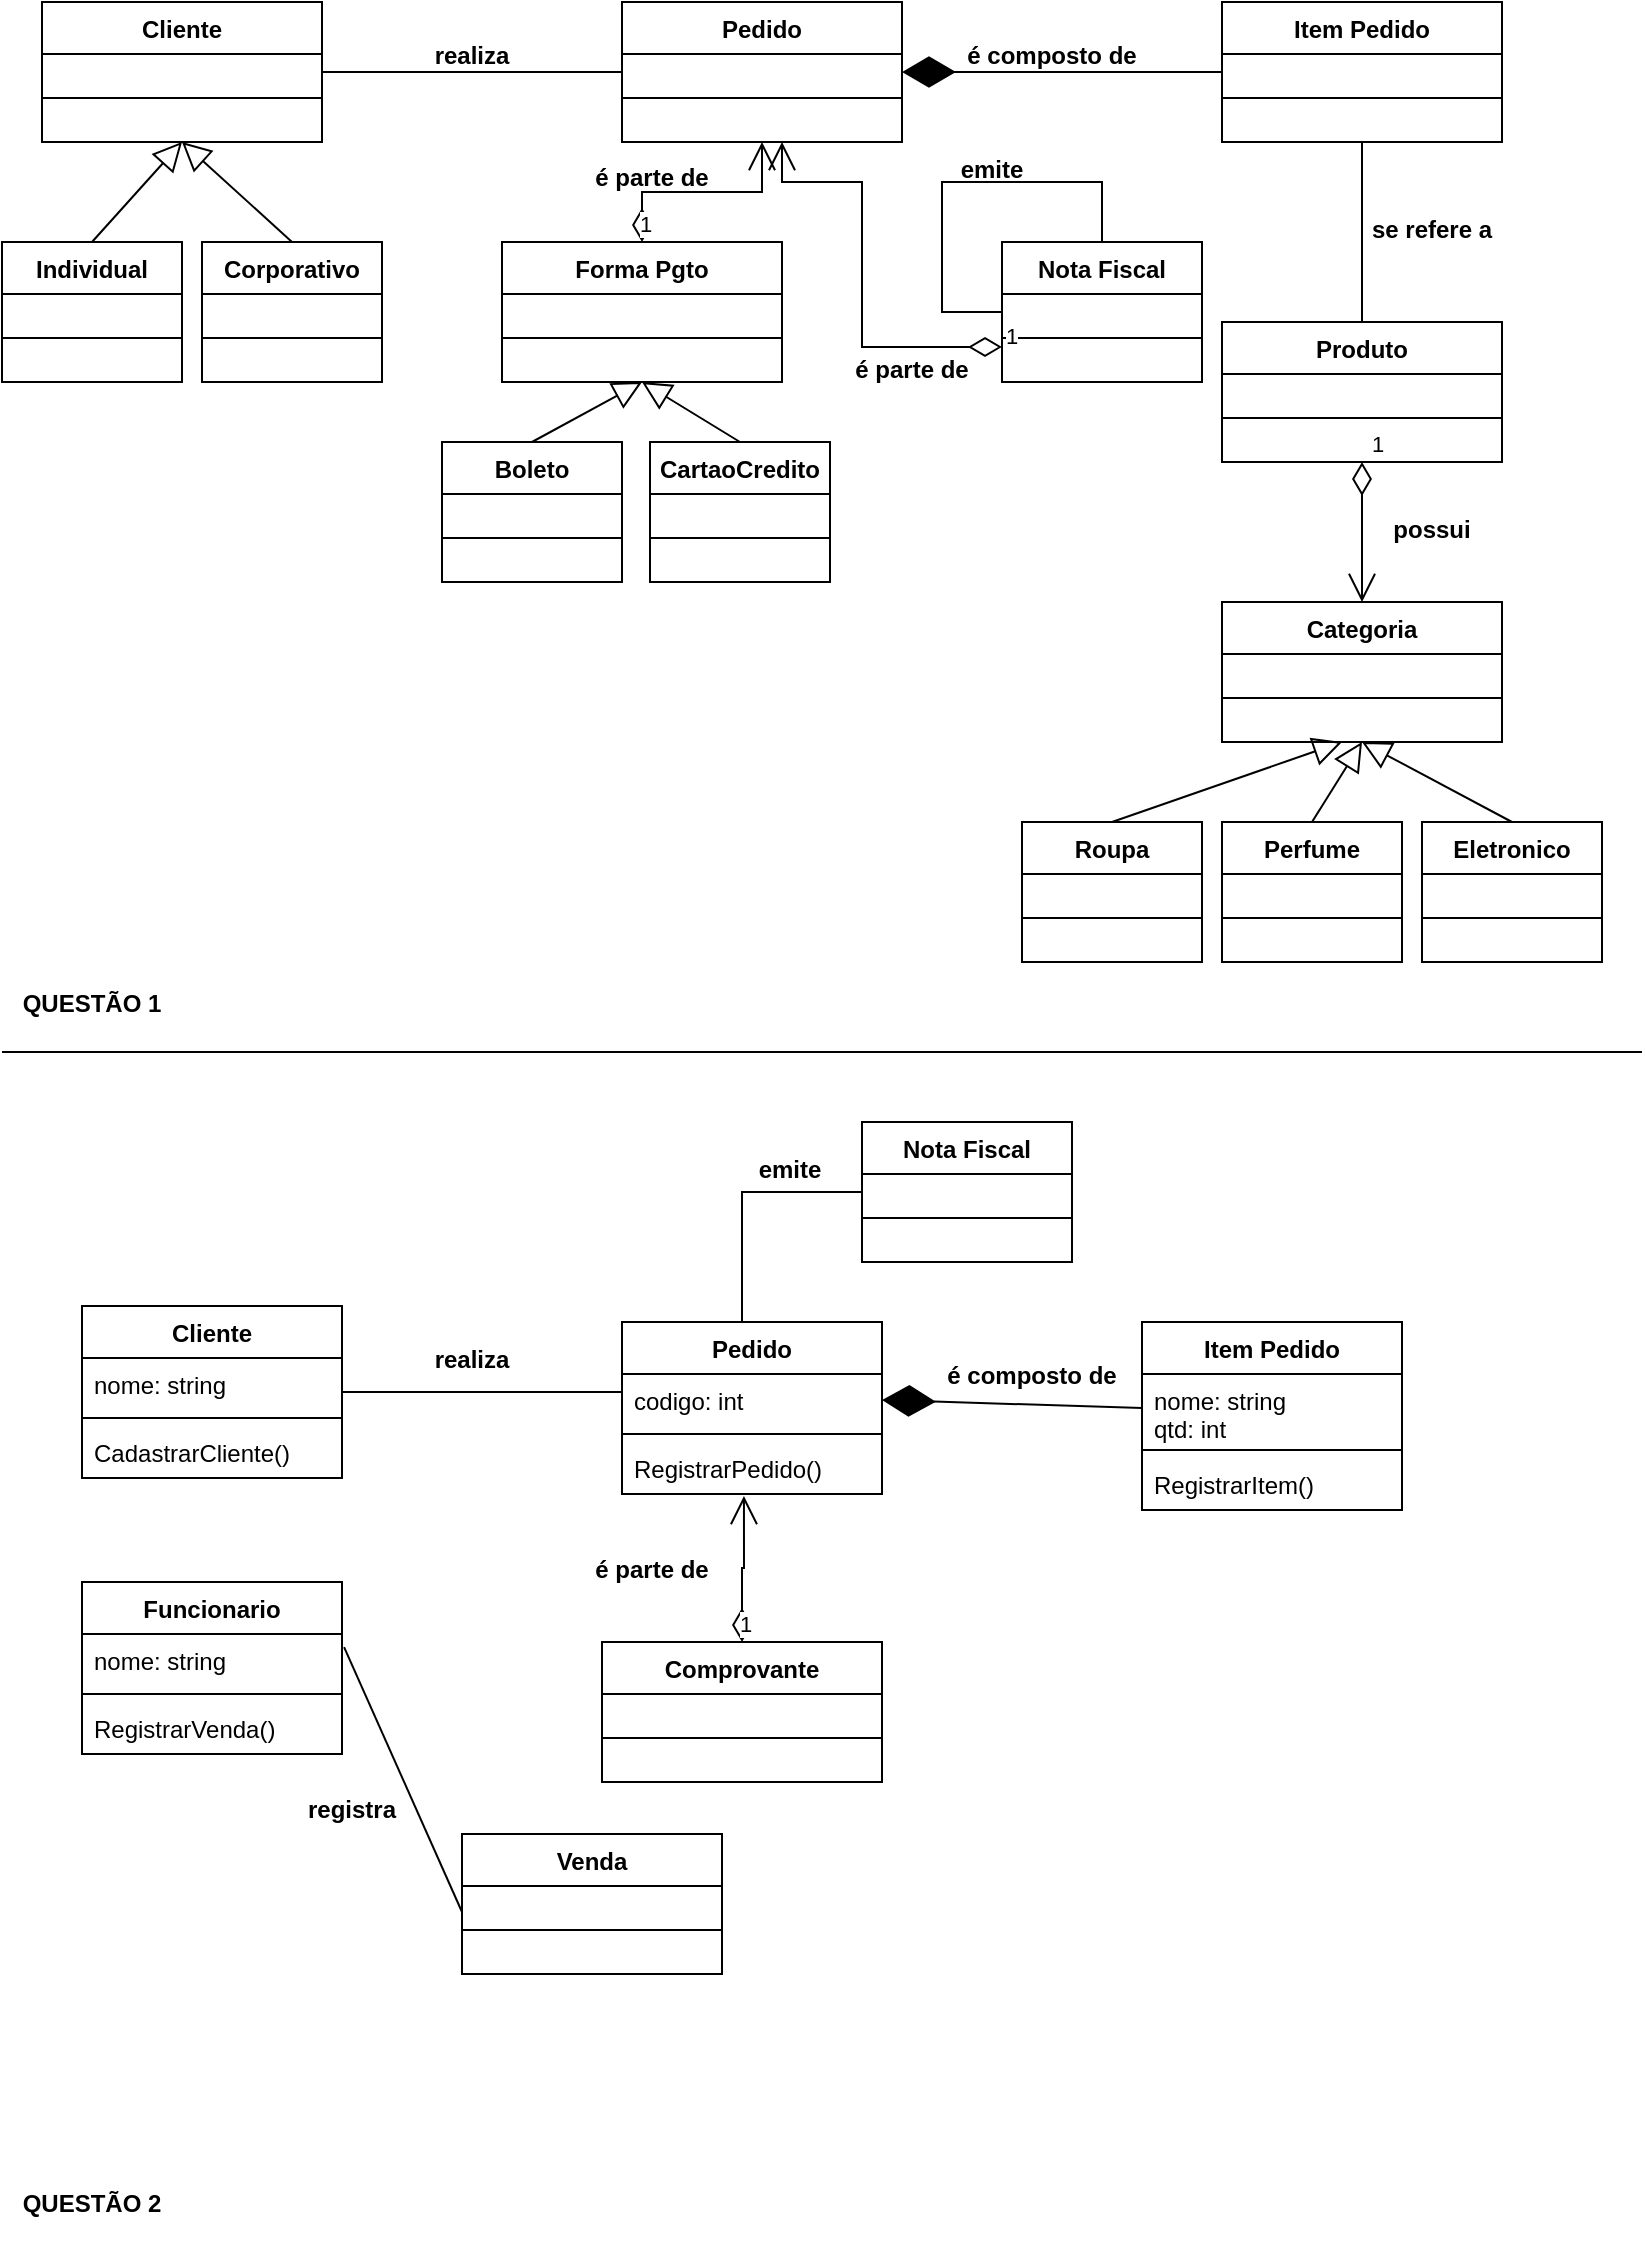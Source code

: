 <mxfile version="20.6.0" type="github" pages="2">
  <diagram id="C5RBs43oDa-KdzZeNtuy" name="Questão 1-2">
    <mxGraphModel dx="1403" dy="620" grid="1" gridSize="10" guides="1" tooltips="1" connect="1" arrows="1" fold="1" page="1" pageScale="1" pageWidth="827" pageHeight="1169" math="0" shadow="0">
      <root>
        <mxCell id="WIyWlLk6GJQsqaUBKTNV-0" />
        <mxCell id="WIyWlLk6GJQsqaUBKTNV-1" parent="WIyWlLk6GJQsqaUBKTNV-0" />
        <mxCell id="GxCkB46tNG9FNUNzPCAo-1" value="Cliente" style="swimlane;fontStyle=1;align=center;verticalAlign=top;childLayout=stackLayout;horizontal=1;startSize=26;horizontalStack=0;resizeParent=1;resizeParentMax=0;resizeLast=0;collapsible=1;marginBottom=0;" parent="WIyWlLk6GJQsqaUBKTNV-1" vertex="1">
          <mxGeometry x="20" y="40" width="140" height="70" as="geometry" />
        </mxCell>
        <mxCell id="GxCkB46tNG9FNUNzPCAo-3" value="" style="line;strokeWidth=1;fillColor=none;align=left;verticalAlign=middle;spacingTop=-1;spacingLeft=3;spacingRight=3;rotatable=0;labelPosition=right;points=[];portConstraint=eastwest;strokeColor=inherit;" parent="GxCkB46tNG9FNUNzPCAo-1" vertex="1">
          <mxGeometry y="26" width="140" height="44" as="geometry" />
        </mxCell>
        <mxCell id="GxCkB46tNG9FNUNzPCAo-5" value="Pedido" style="swimlane;fontStyle=1;align=center;verticalAlign=top;childLayout=stackLayout;horizontal=1;startSize=26;horizontalStack=0;resizeParent=1;resizeParentMax=0;resizeLast=0;collapsible=1;marginBottom=0;" parent="WIyWlLk6GJQsqaUBKTNV-1" vertex="1">
          <mxGeometry x="310" y="40" width="140" height="70" as="geometry" />
        </mxCell>
        <mxCell id="GxCkB46tNG9FNUNzPCAo-6" value="" style="line;strokeWidth=1;fillColor=none;align=left;verticalAlign=middle;spacingTop=-1;spacingLeft=3;spacingRight=3;rotatable=0;labelPosition=right;points=[];portConstraint=eastwest;strokeColor=inherit;" parent="GxCkB46tNG9FNUNzPCAo-5" vertex="1">
          <mxGeometry y="26" width="140" height="44" as="geometry" />
        </mxCell>
        <mxCell id="GxCkB46tNG9FNUNzPCAo-7" value="Item Pedido" style="swimlane;fontStyle=1;align=center;verticalAlign=top;childLayout=stackLayout;horizontal=1;startSize=26;horizontalStack=0;resizeParent=1;resizeParentMax=0;resizeLast=0;collapsible=1;marginBottom=0;" parent="WIyWlLk6GJQsqaUBKTNV-1" vertex="1">
          <mxGeometry x="610" y="40" width="140" height="70" as="geometry" />
        </mxCell>
        <mxCell id="GxCkB46tNG9FNUNzPCAo-8" value="" style="line;strokeWidth=1;fillColor=none;align=left;verticalAlign=middle;spacingTop=-1;spacingLeft=3;spacingRight=3;rotatable=0;labelPosition=right;points=[];portConstraint=eastwest;strokeColor=inherit;" parent="GxCkB46tNG9FNUNzPCAo-7" vertex="1">
          <mxGeometry y="26" width="140" height="44" as="geometry" />
        </mxCell>
        <mxCell id="GxCkB46tNG9FNUNzPCAo-9" value="Nota Fiscal" style="swimlane;fontStyle=1;align=center;verticalAlign=top;childLayout=stackLayout;horizontal=1;startSize=26;horizontalStack=0;resizeParent=1;resizeParentMax=0;resizeLast=0;collapsible=1;marginBottom=0;" parent="WIyWlLk6GJQsqaUBKTNV-1" vertex="1">
          <mxGeometry x="500" y="160" width="100" height="70" as="geometry" />
        </mxCell>
        <mxCell id="GxCkB46tNG9FNUNzPCAo-10" value="" style="line;strokeWidth=1;fillColor=none;align=left;verticalAlign=middle;spacingTop=-1;spacingLeft=3;spacingRight=3;rotatable=0;labelPosition=right;points=[];portConstraint=eastwest;strokeColor=inherit;" parent="GxCkB46tNG9FNUNzPCAo-9" vertex="1">
          <mxGeometry y="26" width="100" height="44" as="geometry" />
        </mxCell>
        <mxCell id="GxCkB46tNG9FNUNzPCAo-11" value="Individual" style="swimlane;fontStyle=1;align=center;verticalAlign=top;childLayout=stackLayout;horizontal=1;startSize=26;horizontalStack=0;resizeParent=1;resizeParentMax=0;resizeLast=0;collapsible=1;marginBottom=0;" parent="WIyWlLk6GJQsqaUBKTNV-1" vertex="1">
          <mxGeometry y="160" width="90" height="70" as="geometry" />
        </mxCell>
        <mxCell id="GxCkB46tNG9FNUNzPCAo-12" value="" style="line;strokeWidth=1;fillColor=none;align=left;verticalAlign=middle;spacingTop=-1;spacingLeft=3;spacingRight=3;rotatable=0;labelPosition=right;points=[];portConstraint=eastwest;strokeColor=inherit;" parent="GxCkB46tNG9FNUNzPCAo-11" vertex="1">
          <mxGeometry y="26" width="90" height="44" as="geometry" />
        </mxCell>
        <mxCell id="GxCkB46tNG9FNUNzPCAo-13" value="Corporativo" style="swimlane;fontStyle=1;align=center;verticalAlign=top;childLayout=stackLayout;horizontal=1;startSize=26;horizontalStack=0;resizeParent=1;resizeParentMax=0;resizeLast=0;collapsible=1;marginBottom=0;" parent="WIyWlLk6GJQsqaUBKTNV-1" vertex="1">
          <mxGeometry x="100" y="160" width="90" height="70" as="geometry" />
        </mxCell>
        <mxCell id="GxCkB46tNG9FNUNzPCAo-14" value="" style="line;strokeWidth=1;fillColor=none;align=left;verticalAlign=middle;spacingTop=-1;spacingLeft=3;spacingRight=3;rotatable=0;labelPosition=right;points=[];portConstraint=eastwest;strokeColor=inherit;" parent="GxCkB46tNG9FNUNzPCAo-13" vertex="1">
          <mxGeometry y="26" width="90" height="44" as="geometry" />
        </mxCell>
        <mxCell id="GxCkB46tNG9FNUNzPCAo-15" value="" style="endArrow=block;endFill=0;endSize=12;html=1;rounded=0;exitX=0.5;exitY=0;exitDx=0;exitDy=0;entryX=0.5;entryY=1;entryDx=0;entryDy=0;" parent="WIyWlLk6GJQsqaUBKTNV-1" source="GxCkB46tNG9FNUNzPCAo-11" target="GxCkB46tNG9FNUNzPCAo-1" edge="1">
          <mxGeometry width="160" relative="1" as="geometry">
            <mxPoint x="70" y="140" as="sourcePoint" />
            <mxPoint x="230" y="140" as="targetPoint" />
          </mxGeometry>
        </mxCell>
        <mxCell id="GxCkB46tNG9FNUNzPCAo-16" value="" style="endArrow=block;endFill=0;endSize=12;html=1;rounded=0;exitX=0.5;exitY=0;exitDx=0;exitDy=0;entryX=0.5;entryY=1;entryDx=0;entryDy=0;" parent="WIyWlLk6GJQsqaUBKTNV-1" source="GxCkB46tNG9FNUNzPCAo-13" target="GxCkB46tNG9FNUNzPCAo-1" edge="1">
          <mxGeometry width="160" relative="1" as="geometry">
            <mxPoint x="250" y="180" as="sourcePoint" />
            <mxPoint x="330" y="100" as="targetPoint" />
          </mxGeometry>
        </mxCell>
        <mxCell id="GxCkB46tNG9FNUNzPCAo-17" value="Produto" style="swimlane;fontStyle=1;align=center;verticalAlign=top;childLayout=stackLayout;horizontal=1;startSize=26;horizontalStack=0;resizeParent=1;resizeParentMax=0;resizeLast=0;collapsible=1;marginBottom=0;" parent="WIyWlLk6GJQsqaUBKTNV-1" vertex="1">
          <mxGeometry x="610" y="200" width="140" height="70" as="geometry" />
        </mxCell>
        <mxCell id="GxCkB46tNG9FNUNzPCAo-18" value="" style="line;strokeWidth=1;fillColor=none;align=left;verticalAlign=middle;spacingTop=-1;spacingLeft=3;spacingRight=3;rotatable=0;labelPosition=right;points=[];portConstraint=eastwest;strokeColor=inherit;" parent="GxCkB46tNG9FNUNzPCAo-17" vertex="1">
          <mxGeometry y="26" width="140" height="44" as="geometry" />
        </mxCell>
        <mxCell id="GxCkB46tNG9FNUNzPCAo-19" value="Categoria" style="swimlane;fontStyle=1;align=center;verticalAlign=top;childLayout=stackLayout;horizontal=1;startSize=26;horizontalStack=0;resizeParent=1;resizeParentMax=0;resizeLast=0;collapsible=1;marginBottom=0;" parent="WIyWlLk6GJQsqaUBKTNV-1" vertex="1">
          <mxGeometry x="610" y="340" width="140" height="70" as="geometry" />
        </mxCell>
        <mxCell id="GxCkB46tNG9FNUNzPCAo-20" value="" style="line;strokeWidth=1;fillColor=none;align=left;verticalAlign=middle;spacingTop=-1;spacingLeft=3;spacingRight=3;rotatable=0;labelPosition=right;points=[];portConstraint=eastwest;strokeColor=inherit;" parent="GxCkB46tNG9FNUNzPCAo-19" vertex="1">
          <mxGeometry y="26" width="140" height="44" as="geometry" />
        </mxCell>
        <mxCell id="GxCkB46tNG9FNUNzPCAo-23" value="Roupa" style="swimlane;fontStyle=1;align=center;verticalAlign=top;childLayout=stackLayout;horizontal=1;startSize=26;horizontalStack=0;resizeParent=1;resizeParentMax=0;resizeLast=0;collapsible=1;marginBottom=0;" parent="WIyWlLk6GJQsqaUBKTNV-1" vertex="1">
          <mxGeometry x="510" y="450" width="90" height="70" as="geometry" />
        </mxCell>
        <mxCell id="GxCkB46tNG9FNUNzPCAo-24" value="" style="line;strokeWidth=1;fillColor=none;align=left;verticalAlign=middle;spacingTop=-1;spacingLeft=3;spacingRight=3;rotatable=0;labelPosition=right;points=[];portConstraint=eastwest;strokeColor=inherit;" parent="GxCkB46tNG9FNUNzPCAo-23" vertex="1">
          <mxGeometry y="26" width="90" height="44" as="geometry" />
        </mxCell>
        <mxCell id="GxCkB46tNG9FNUNzPCAo-25" value="Perfume" style="swimlane;fontStyle=1;align=center;verticalAlign=top;childLayout=stackLayout;horizontal=1;startSize=26;horizontalStack=0;resizeParent=1;resizeParentMax=0;resizeLast=0;collapsible=1;marginBottom=0;" parent="WIyWlLk6GJQsqaUBKTNV-1" vertex="1">
          <mxGeometry x="610" y="450" width="90" height="70" as="geometry" />
        </mxCell>
        <mxCell id="GxCkB46tNG9FNUNzPCAo-26" value="" style="line;strokeWidth=1;fillColor=none;align=left;verticalAlign=middle;spacingTop=-1;spacingLeft=3;spacingRight=3;rotatable=0;labelPosition=right;points=[];portConstraint=eastwest;strokeColor=inherit;" parent="GxCkB46tNG9FNUNzPCAo-25" vertex="1">
          <mxGeometry y="26" width="90" height="44" as="geometry" />
        </mxCell>
        <mxCell id="GxCkB46tNG9FNUNzPCAo-27" value="Eletronico" style="swimlane;fontStyle=1;align=center;verticalAlign=top;childLayout=stackLayout;horizontal=1;startSize=26;horizontalStack=0;resizeParent=1;resizeParentMax=0;resizeLast=0;collapsible=1;marginBottom=0;" parent="WIyWlLk6GJQsqaUBKTNV-1" vertex="1">
          <mxGeometry x="710" y="450" width="90" height="70" as="geometry" />
        </mxCell>
        <mxCell id="GxCkB46tNG9FNUNzPCAo-28" value="" style="line;strokeWidth=1;fillColor=none;align=left;verticalAlign=middle;spacingTop=-1;spacingLeft=3;spacingRight=3;rotatable=0;labelPosition=right;points=[];portConstraint=eastwest;strokeColor=inherit;" parent="GxCkB46tNG9FNUNzPCAo-27" vertex="1">
          <mxGeometry y="26" width="90" height="44" as="geometry" />
        </mxCell>
        <mxCell id="GxCkB46tNG9FNUNzPCAo-29" value="Forma Pgto" style="swimlane;fontStyle=1;align=center;verticalAlign=top;childLayout=stackLayout;horizontal=1;startSize=26;horizontalStack=0;resizeParent=1;resizeParentMax=0;resizeLast=0;collapsible=1;marginBottom=0;" parent="WIyWlLk6GJQsqaUBKTNV-1" vertex="1">
          <mxGeometry x="250" y="160" width="140" height="70" as="geometry" />
        </mxCell>
        <mxCell id="GxCkB46tNG9FNUNzPCAo-30" value="" style="line;strokeWidth=1;fillColor=none;align=left;verticalAlign=middle;spacingTop=-1;spacingLeft=3;spacingRight=3;rotatable=0;labelPosition=right;points=[];portConstraint=eastwest;strokeColor=inherit;" parent="GxCkB46tNG9FNUNzPCAo-29" vertex="1">
          <mxGeometry y="26" width="140" height="44" as="geometry" />
        </mxCell>
        <mxCell id="GxCkB46tNG9FNUNzPCAo-31" value="Boleto" style="swimlane;fontStyle=1;align=center;verticalAlign=top;childLayout=stackLayout;horizontal=1;startSize=26;horizontalStack=0;resizeParent=1;resizeParentMax=0;resizeLast=0;collapsible=1;marginBottom=0;" parent="WIyWlLk6GJQsqaUBKTNV-1" vertex="1">
          <mxGeometry x="220" y="260" width="90" height="70" as="geometry" />
        </mxCell>
        <mxCell id="GxCkB46tNG9FNUNzPCAo-32" value="" style="line;strokeWidth=1;fillColor=none;align=left;verticalAlign=middle;spacingTop=-1;spacingLeft=3;spacingRight=3;rotatable=0;labelPosition=right;points=[];portConstraint=eastwest;strokeColor=inherit;" parent="GxCkB46tNG9FNUNzPCAo-31" vertex="1">
          <mxGeometry y="26" width="90" height="44" as="geometry" />
        </mxCell>
        <mxCell id="GxCkB46tNG9FNUNzPCAo-33" value="CartaoCredito" style="swimlane;fontStyle=1;align=center;verticalAlign=top;childLayout=stackLayout;horizontal=1;startSize=26;horizontalStack=0;resizeParent=1;resizeParentMax=0;resizeLast=0;collapsible=1;marginBottom=0;" parent="WIyWlLk6GJQsqaUBKTNV-1" vertex="1">
          <mxGeometry x="324" y="260" width="90" height="70" as="geometry" />
        </mxCell>
        <mxCell id="GxCkB46tNG9FNUNzPCAo-34" value="" style="line;strokeWidth=1;fillColor=none;align=left;verticalAlign=middle;spacingTop=-1;spacingLeft=3;spacingRight=3;rotatable=0;labelPosition=right;points=[];portConstraint=eastwest;strokeColor=inherit;" parent="GxCkB46tNG9FNUNzPCAo-33" vertex="1">
          <mxGeometry y="26" width="90" height="44" as="geometry" />
        </mxCell>
        <mxCell id="Mp-w7iMtHC9Z_TFnOb6J-0" value="" style="endArrow=block;endFill=0;endSize=12;html=1;rounded=0;exitX=0.5;exitY=0;exitDx=0;exitDy=0;entryX=0.5;entryY=1;entryDx=0;entryDy=0;" parent="WIyWlLk6GJQsqaUBKTNV-1" source="GxCkB46tNG9FNUNzPCAo-31" target="GxCkB46tNG9FNUNzPCAo-29" edge="1">
          <mxGeometry width="160" relative="1" as="geometry">
            <mxPoint x="210" y="280" as="sourcePoint" />
            <mxPoint x="255" y="230" as="targetPoint" />
          </mxGeometry>
        </mxCell>
        <mxCell id="Mp-w7iMtHC9Z_TFnOb6J-2" value="" style="endArrow=block;endFill=0;endSize=12;html=1;rounded=0;exitX=0.5;exitY=0;exitDx=0;exitDy=0;entryX=0.5;entryY=1;entryDx=0;entryDy=0;" parent="WIyWlLk6GJQsqaUBKTNV-1" source="GxCkB46tNG9FNUNzPCAo-33" target="GxCkB46tNG9FNUNzPCAo-29" edge="1">
          <mxGeometry width="160" relative="1" as="geometry">
            <mxPoint x="275" y="310" as="sourcePoint" />
            <mxPoint x="340" y="250" as="targetPoint" />
          </mxGeometry>
        </mxCell>
        <mxCell id="Mp-w7iMtHC9Z_TFnOb6J-4" value="" style="line;strokeWidth=1;fillColor=none;align=left;verticalAlign=middle;spacingTop=-1;spacingLeft=3;spacingRight=3;rotatable=0;labelPosition=right;points=[];portConstraint=eastwest;strokeColor=inherit;" parent="WIyWlLk6GJQsqaUBKTNV-1" vertex="1">
          <mxGeometry x="160" y="71" width="150" height="8" as="geometry" />
        </mxCell>
        <mxCell id="Mp-w7iMtHC9Z_TFnOb6J-5" value="realiza" style="text;align=center;fontStyle=1;verticalAlign=middle;spacingLeft=3;spacingRight=3;strokeColor=none;rotatable=0;points=[[0,0.5],[1,0.5]];portConstraint=eastwest;" parent="WIyWlLk6GJQsqaUBKTNV-1" vertex="1">
          <mxGeometry x="190" y="53" width="90" height="26" as="geometry" />
        </mxCell>
        <mxCell id="Mp-w7iMtHC9Z_TFnOb6J-7" value="" style="endArrow=diamondThin;endFill=1;endSize=24;html=1;rounded=0;entryX=1;entryY=0.5;entryDx=0;entryDy=0;exitX=0;exitY=0.5;exitDx=0;exitDy=0;" parent="WIyWlLk6GJQsqaUBKTNV-1" source="GxCkB46tNG9FNUNzPCAo-7" target="GxCkB46tNG9FNUNzPCAo-5" edge="1">
          <mxGeometry width="160" relative="1" as="geometry">
            <mxPoint x="600" y="75" as="sourcePoint" />
            <mxPoint x="690" y="74.29" as="targetPoint" />
          </mxGeometry>
        </mxCell>
        <mxCell id="Mp-w7iMtHC9Z_TFnOb6J-8" value="é composto de" style="text;align=center;fontStyle=1;verticalAlign=middle;spacingLeft=3;spacingRight=3;strokeColor=none;rotatable=0;points=[[0,0.5],[1,0.5]];portConstraint=eastwest;" parent="WIyWlLk6GJQsqaUBKTNV-1" vertex="1">
          <mxGeometry x="480" y="53" width="90" height="26" as="geometry" />
        </mxCell>
        <mxCell id="Mp-w7iMtHC9Z_TFnOb6J-10" value="" style="endArrow=none;html=1;rounded=0;entryX=0.5;entryY=1;entryDx=0;entryDy=0;exitX=0.5;exitY=0;exitDx=0;exitDy=0;" parent="WIyWlLk6GJQsqaUBKTNV-1" source="GxCkB46tNG9FNUNzPCAo-17" target="GxCkB46tNG9FNUNzPCAo-7" edge="1">
          <mxGeometry width="50" height="50" relative="1" as="geometry">
            <mxPoint x="670" y="190" as="sourcePoint" />
            <mxPoint x="720" y="140" as="targetPoint" />
          </mxGeometry>
        </mxCell>
        <mxCell id="Mp-w7iMtHC9Z_TFnOb6J-11" value="se refere a" style="text;align=center;fontStyle=1;verticalAlign=middle;spacingLeft=3;spacingRight=3;strokeColor=none;rotatable=0;points=[[0,0.5],[1,0.5]];portConstraint=eastwest;" parent="WIyWlLk6GJQsqaUBKTNV-1" vertex="1">
          <mxGeometry x="670" y="140" width="90" height="26" as="geometry" />
        </mxCell>
        <mxCell id="Mp-w7iMtHC9Z_TFnOb6J-13" value="possui" style="text;align=center;fontStyle=1;verticalAlign=middle;spacingLeft=3;spacingRight=3;strokeColor=none;rotatable=0;points=[[0,0.5],[1,0.5]];portConstraint=eastwest;" parent="WIyWlLk6GJQsqaUBKTNV-1" vertex="1">
          <mxGeometry x="670" y="290" width="90" height="26" as="geometry" />
        </mxCell>
        <mxCell id="Mp-w7iMtHC9Z_TFnOb6J-14" value="" style="endArrow=block;endFill=0;endSize=12;html=1;rounded=0;exitX=0.5;exitY=0;exitDx=0;exitDy=0;" parent="WIyWlLk6GJQsqaUBKTNV-1" source="GxCkB46tNG9FNUNzPCAo-23" edge="1">
          <mxGeometry width="160" relative="1" as="geometry">
            <mxPoint x="590" y="470" as="sourcePoint" />
            <mxPoint x="670" y="410" as="targetPoint" />
          </mxGeometry>
        </mxCell>
        <mxCell id="Mp-w7iMtHC9Z_TFnOb6J-15" value="" style="endArrow=block;endFill=0;endSize=12;html=1;rounded=0;exitX=0.5;exitY=0;exitDx=0;exitDy=0;" parent="WIyWlLk6GJQsqaUBKTNV-1" source="GxCkB46tNG9FNUNzPCAo-25" edge="1">
          <mxGeometry width="160" relative="1" as="geometry">
            <mxPoint x="670" y="480" as="sourcePoint" />
            <mxPoint x="680" y="410" as="targetPoint" />
          </mxGeometry>
        </mxCell>
        <mxCell id="Mp-w7iMtHC9Z_TFnOb6J-16" value="" style="endArrow=block;endFill=0;endSize=12;html=1;rounded=0;exitX=0.5;exitY=0;exitDx=0;exitDy=0;entryX=0.5;entryY=1;entryDx=0;entryDy=0;" parent="WIyWlLk6GJQsqaUBKTNV-1" source="GxCkB46tNG9FNUNzPCAo-27" target="GxCkB46tNG9FNUNzPCAo-19" edge="1">
          <mxGeometry width="160" relative="1" as="geometry">
            <mxPoint x="740" y="480" as="sourcePoint" />
            <mxPoint x="710" y="420" as="targetPoint" />
          </mxGeometry>
        </mxCell>
        <mxCell id="Mp-w7iMtHC9Z_TFnOb6J-17" value="1" style="endArrow=open;html=1;endSize=12;startArrow=diamondThin;startSize=14;startFill=0;edgeStyle=orthogonalEdgeStyle;align=left;verticalAlign=bottom;rounded=0;entryX=0.5;entryY=0;entryDx=0;entryDy=0;exitX=0.5;exitY=1;exitDx=0;exitDy=0;" parent="WIyWlLk6GJQsqaUBKTNV-1" source="GxCkB46tNG9FNUNzPCAo-17" target="GxCkB46tNG9FNUNzPCAo-19" edge="1">
          <mxGeometry x="-1" y="3" relative="1" as="geometry">
            <mxPoint x="500" y="302.29" as="sourcePoint" />
            <mxPoint x="660" y="302.29" as="targetPoint" />
          </mxGeometry>
        </mxCell>
        <mxCell id="Mp-w7iMtHC9Z_TFnOb6J-19" value="1" style="endArrow=open;html=1;endSize=12;startArrow=diamondThin;startSize=14;startFill=0;edgeStyle=orthogonalEdgeStyle;align=left;verticalAlign=bottom;rounded=0;entryX=0.5;entryY=1;entryDx=0;entryDy=0;exitX=0.5;exitY=0;exitDx=0;exitDy=0;" parent="WIyWlLk6GJQsqaUBKTNV-1" source="GxCkB46tNG9FNUNzPCAo-29" target="GxCkB46tNG9FNUNzPCAo-5" edge="1">
          <mxGeometry x="-1" y="3" relative="1" as="geometry">
            <mxPoint x="330" y="360" as="sourcePoint" />
            <mxPoint x="490" y="360" as="targetPoint" />
          </mxGeometry>
        </mxCell>
        <mxCell id="Mp-w7iMtHC9Z_TFnOb6J-20" value="é parte de" style="text;align=center;fontStyle=1;verticalAlign=middle;spacingLeft=3;spacingRight=3;strokeColor=none;rotatable=0;points=[[0,0.5],[1,0.5]];portConstraint=eastwest;" parent="WIyWlLk6GJQsqaUBKTNV-1" vertex="1">
          <mxGeometry x="280" y="114" width="90" height="26" as="geometry" />
        </mxCell>
        <mxCell id="Mp-w7iMtHC9Z_TFnOb6J-22" value="" style="endArrow=none;html=1;rounded=0;exitX=0;exitY=0.5;exitDx=0;exitDy=0;entryX=0.5;entryY=0;entryDx=0;entryDy=0;" parent="WIyWlLk6GJQsqaUBKTNV-1" source="GxCkB46tNG9FNUNzPCAo-9" target="GxCkB46tNG9FNUNzPCAo-9" edge="1">
          <mxGeometry width="50" height="50" relative="1" as="geometry">
            <mxPoint x="480" y="210" as="sourcePoint" />
            <mxPoint x="590" y="140" as="targetPoint" />
            <Array as="points">
              <mxPoint x="470" y="195" />
              <mxPoint x="470" y="130" />
              <mxPoint x="550" y="130" />
            </Array>
          </mxGeometry>
        </mxCell>
        <mxCell id="Mp-w7iMtHC9Z_TFnOb6J-23" value="emite" style="text;align=center;fontStyle=1;verticalAlign=middle;spacingLeft=3;spacingRight=3;strokeColor=none;rotatable=0;points=[[0,0.5],[1,0.5]];portConstraint=eastwest;" parent="WIyWlLk6GJQsqaUBKTNV-1" vertex="1">
          <mxGeometry x="450" y="110" width="90" height="26" as="geometry" />
        </mxCell>
        <mxCell id="Mp-w7iMtHC9Z_TFnOb6J-26" value="é parte de" style="text;align=center;fontStyle=1;verticalAlign=middle;spacingLeft=3;spacingRight=3;strokeColor=none;rotatable=0;points=[[0,0.5],[1,0.5]];portConstraint=eastwest;" parent="WIyWlLk6GJQsqaUBKTNV-1" vertex="1">
          <mxGeometry x="410" y="210" width="90" height="26" as="geometry" />
        </mxCell>
        <mxCell id="Mp-w7iMtHC9Z_TFnOb6J-27" value="1" style="endArrow=open;html=1;endSize=12;startArrow=diamondThin;startSize=14;startFill=0;edgeStyle=orthogonalEdgeStyle;align=left;verticalAlign=bottom;rounded=0;exitX=0;exitY=0.75;exitDx=0;exitDy=0;" parent="WIyWlLk6GJQsqaUBKTNV-1" source="GxCkB46tNG9FNUNzPCAo-9" edge="1">
          <mxGeometry x="-1" y="3" relative="1" as="geometry">
            <mxPoint x="390" y="186" as="sourcePoint" />
            <mxPoint x="390" y="110" as="targetPoint" />
            <Array as="points">
              <mxPoint x="430" y="213" />
              <mxPoint x="430" y="130" />
              <mxPoint x="390" y="130" />
            </Array>
          </mxGeometry>
        </mxCell>
        <mxCell id="Mp-w7iMtHC9Z_TFnOb6J-28" value="" style="line;strokeWidth=1;fillColor=none;align=left;verticalAlign=middle;spacingTop=-1;spacingLeft=3;spacingRight=3;rotatable=0;labelPosition=right;points=[];portConstraint=eastwest;strokeColor=inherit;" parent="WIyWlLk6GJQsqaUBKTNV-1" vertex="1">
          <mxGeometry y="520" width="820" height="90" as="geometry" />
        </mxCell>
        <mxCell id="Mp-w7iMtHC9Z_TFnOb6J-29" value="QUESTÃO 1" style="text;align=center;fontStyle=1;verticalAlign=middle;spacingLeft=3;spacingRight=3;strokeColor=none;rotatable=0;points=[[0,0.5],[1,0.5]];portConstraint=eastwest;" parent="WIyWlLk6GJQsqaUBKTNV-1" vertex="1">
          <mxGeometry y="520" width="90" height="40" as="geometry" />
        </mxCell>
        <mxCell id="Mp-w7iMtHC9Z_TFnOb6J-30" value="QUESTÃO 2" style="text;align=center;fontStyle=1;verticalAlign=middle;spacingLeft=3;spacingRight=3;strokeColor=none;rotatable=0;points=[[0,0.5],[1,0.5]];portConstraint=eastwest;" parent="WIyWlLk6GJQsqaUBKTNV-1" vertex="1">
          <mxGeometry y="1120" width="90" height="40" as="geometry" />
        </mxCell>
        <mxCell id="Mp-w7iMtHC9Z_TFnOb6J-41" value="Comprovante" style="swimlane;fontStyle=1;align=center;verticalAlign=top;childLayout=stackLayout;horizontal=1;startSize=26;horizontalStack=0;resizeParent=1;resizeParentMax=0;resizeLast=0;collapsible=1;marginBottom=0;" parent="WIyWlLk6GJQsqaUBKTNV-1" vertex="1">
          <mxGeometry x="300" y="860" width="140" height="70" as="geometry" />
        </mxCell>
        <mxCell id="Mp-w7iMtHC9Z_TFnOb6J-42" value="" style="line;strokeWidth=1;fillColor=none;align=left;verticalAlign=middle;spacingTop=-1;spacingLeft=3;spacingRight=3;rotatable=0;labelPosition=right;points=[];portConstraint=eastwest;strokeColor=inherit;" parent="Mp-w7iMtHC9Z_TFnOb6J-41" vertex="1">
          <mxGeometry y="26" width="140" height="44" as="geometry" />
        </mxCell>
        <mxCell id="Mp-w7iMtHC9Z_TFnOb6J-45" value="Nota Fiscal" style="swimlane;fontStyle=1;align=center;verticalAlign=top;childLayout=stackLayout;horizontal=1;startSize=26;horizontalStack=0;resizeParent=1;resizeParentMax=0;resizeLast=0;collapsible=1;marginBottom=0;" parent="WIyWlLk6GJQsqaUBKTNV-1" vertex="1">
          <mxGeometry x="430" y="600" width="105" height="70" as="geometry" />
        </mxCell>
        <mxCell id="Mp-w7iMtHC9Z_TFnOb6J-46" value="" style="line;strokeWidth=1;fillColor=none;align=left;verticalAlign=middle;spacingTop=-1;spacingLeft=3;spacingRight=3;rotatable=0;labelPosition=right;points=[];portConstraint=eastwest;strokeColor=inherit;" parent="Mp-w7iMtHC9Z_TFnOb6J-45" vertex="1">
          <mxGeometry y="26" width="105" height="44" as="geometry" />
        </mxCell>
        <mxCell id="Mp-w7iMtHC9Z_TFnOb6J-47" value="" style="endArrow=diamondThin;endFill=1;endSize=24;html=1;rounded=0;entryX=1;entryY=0.5;entryDx=0;entryDy=0;exitX=0;exitY=0.5;exitDx=0;exitDy=0;" parent="WIyWlLk6GJQsqaUBKTNV-1" source="-v20Lvfckn07ogNXEAOI-7" target="-v20Lvfckn07ogNXEAOI-3" edge="1">
          <mxGeometry width="160" relative="1" as="geometry">
            <mxPoint x="580" y="730" as="sourcePoint" />
            <mxPoint x="440" y="735" as="targetPoint" />
          </mxGeometry>
        </mxCell>
        <mxCell id="Mp-w7iMtHC9Z_TFnOb6J-48" value="é composto de" style="text;align=center;fontStyle=1;verticalAlign=middle;spacingLeft=3;spacingRight=3;strokeColor=none;rotatable=0;points=[[0,0.5],[1,0.5]];portConstraint=eastwest;" parent="WIyWlLk6GJQsqaUBKTNV-1" vertex="1">
          <mxGeometry x="470" y="713" width="90" height="26" as="geometry" />
        </mxCell>
        <mxCell id="Mp-w7iMtHC9Z_TFnOb6J-50" value="" style="line;strokeWidth=1;fillColor=none;align=left;verticalAlign=middle;spacingTop=-1;spacingLeft=3;spacingRight=3;rotatable=0;labelPosition=right;points=[];portConstraint=eastwest;strokeColor=inherit;" parent="WIyWlLk6GJQsqaUBKTNV-1" vertex="1">
          <mxGeometry x="170" y="731" width="140" height="8" as="geometry" />
        </mxCell>
        <mxCell id="Mp-w7iMtHC9Z_TFnOb6J-51" value="realiza" style="text;align=center;fontStyle=1;verticalAlign=middle;spacingLeft=3;spacingRight=3;strokeColor=none;rotatable=0;points=[[0,0.5],[1,0.5]];portConstraint=eastwest;" parent="WIyWlLk6GJQsqaUBKTNV-1" vertex="1">
          <mxGeometry x="190" y="705" width="90" height="26" as="geometry" />
        </mxCell>
        <mxCell id="Mp-w7iMtHC9Z_TFnOb6J-53" value="1" style="endArrow=open;html=1;endSize=12;startArrow=diamondThin;startSize=14;startFill=0;edgeStyle=orthogonalEdgeStyle;align=left;verticalAlign=bottom;rounded=0;exitX=0.5;exitY=0;exitDx=0;exitDy=0;entryX=0.469;entryY=1.038;entryDx=0;entryDy=0;entryPerimeter=0;" parent="WIyWlLk6GJQsqaUBKTNV-1" source="Mp-w7iMtHC9Z_TFnOb6J-41" target="-v20Lvfckn07ogNXEAOI-5" edge="1">
          <mxGeometry x="-1" y="3" relative="1" as="geometry">
            <mxPoint x="370" y="880" as="sourcePoint" />
            <mxPoint x="370" y="810" as="targetPoint" />
          </mxGeometry>
        </mxCell>
        <mxCell id="Mp-w7iMtHC9Z_TFnOb6J-55" value="é parte de" style="text;align=center;fontStyle=1;verticalAlign=middle;spacingLeft=3;spacingRight=3;strokeColor=none;rotatable=0;points=[[0,0.5],[1,0.5]];portConstraint=eastwest;" parent="WIyWlLk6GJQsqaUBKTNV-1" vertex="1">
          <mxGeometry x="280" y="810" width="90" height="26" as="geometry" />
        </mxCell>
        <mxCell id="Mp-w7iMtHC9Z_TFnOb6J-56" value="" style="endArrow=none;html=1;rounded=0;entryX=0;entryY=0.5;entryDx=0;entryDy=0;exitX=0.5;exitY=0;exitDx=0;exitDy=0;" parent="WIyWlLk6GJQsqaUBKTNV-1" target="Mp-w7iMtHC9Z_TFnOb6J-45" edge="1">
          <mxGeometry width="50" height="50" relative="1" as="geometry">
            <mxPoint x="370" y="700" as="sourcePoint" />
            <mxPoint x="355" y="560" as="targetPoint" />
            <Array as="points">
              <mxPoint x="370" y="635" />
            </Array>
          </mxGeometry>
        </mxCell>
        <mxCell id="Mp-w7iMtHC9Z_TFnOb6J-58" value="emite" style="text;align=center;fontStyle=1;verticalAlign=middle;spacingLeft=3;spacingRight=3;strokeColor=none;rotatable=0;points=[[0,0.5],[1,0.5]];portConstraint=eastwest;" parent="WIyWlLk6GJQsqaUBKTNV-1" vertex="1">
          <mxGeometry x="349" y="610" width="90" height="26" as="geometry" />
        </mxCell>
        <mxCell id="-v20Lvfckn07ogNXEAOI-2" value="Pedido" style="swimlane;fontStyle=1;align=center;verticalAlign=top;childLayout=stackLayout;horizontal=1;startSize=26;horizontalStack=0;resizeParent=1;resizeParentMax=0;resizeLast=0;collapsible=1;marginBottom=0;" vertex="1" parent="WIyWlLk6GJQsqaUBKTNV-1">
          <mxGeometry x="310" y="700" width="130" height="86" as="geometry" />
        </mxCell>
        <mxCell id="-v20Lvfckn07ogNXEAOI-3" value="codigo: int" style="text;strokeColor=none;fillColor=none;align=left;verticalAlign=top;spacingLeft=4;spacingRight=4;overflow=hidden;rotatable=0;points=[[0,0.5],[1,0.5]];portConstraint=eastwest;" vertex="1" parent="-v20Lvfckn07ogNXEAOI-2">
          <mxGeometry y="26" width="130" height="26" as="geometry" />
        </mxCell>
        <mxCell id="-v20Lvfckn07ogNXEAOI-4" value="" style="line;strokeWidth=1;fillColor=none;align=left;verticalAlign=middle;spacingTop=-1;spacingLeft=3;spacingRight=3;rotatable=0;labelPosition=right;points=[];portConstraint=eastwest;strokeColor=inherit;" vertex="1" parent="-v20Lvfckn07ogNXEAOI-2">
          <mxGeometry y="52" width="130" height="8" as="geometry" />
        </mxCell>
        <mxCell id="-v20Lvfckn07ogNXEAOI-5" value="RegistrarPedido()" style="text;strokeColor=none;fillColor=none;align=left;verticalAlign=top;spacingLeft=4;spacingRight=4;overflow=hidden;rotatable=0;points=[[0,0.5],[1,0.5]];portConstraint=eastwest;" vertex="1" parent="-v20Lvfckn07ogNXEAOI-2">
          <mxGeometry y="60" width="130" height="26" as="geometry" />
        </mxCell>
        <mxCell id="-v20Lvfckn07ogNXEAOI-6" value="Item Pedido" style="swimlane;fontStyle=1;align=center;verticalAlign=top;childLayout=stackLayout;horizontal=1;startSize=26;horizontalStack=0;resizeParent=1;resizeParentMax=0;resizeLast=0;collapsible=1;marginBottom=0;" vertex="1" parent="WIyWlLk6GJQsqaUBKTNV-1">
          <mxGeometry x="570" y="700" width="130" height="94" as="geometry" />
        </mxCell>
        <mxCell id="-v20Lvfckn07ogNXEAOI-7" value="nome: string&#xa;qtd: int" style="text;strokeColor=none;fillColor=none;align=left;verticalAlign=top;spacingLeft=4;spacingRight=4;overflow=hidden;rotatable=0;points=[[0,0.5],[1,0.5]];portConstraint=eastwest;" vertex="1" parent="-v20Lvfckn07ogNXEAOI-6">
          <mxGeometry y="26" width="130" height="34" as="geometry" />
        </mxCell>
        <mxCell id="-v20Lvfckn07ogNXEAOI-8" value="" style="line;strokeWidth=1;fillColor=none;align=left;verticalAlign=middle;spacingTop=-1;spacingLeft=3;spacingRight=3;rotatable=0;labelPosition=right;points=[];portConstraint=eastwest;strokeColor=inherit;" vertex="1" parent="-v20Lvfckn07ogNXEAOI-6">
          <mxGeometry y="60" width="130" height="8" as="geometry" />
        </mxCell>
        <mxCell id="-v20Lvfckn07ogNXEAOI-9" value="RegistrarItem()" style="text;strokeColor=none;fillColor=none;align=left;verticalAlign=top;spacingLeft=4;spacingRight=4;overflow=hidden;rotatable=0;points=[[0,0.5],[1,0.5]];portConstraint=eastwest;" vertex="1" parent="-v20Lvfckn07ogNXEAOI-6">
          <mxGeometry y="68" width="130" height="26" as="geometry" />
        </mxCell>
        <mxCell id="-v20Lvfckn07ogNXEAOI-10" value="Funcionario" style="swimlane;fontStyle=1;align=center;verticalAlign=top;childLayout=stackLayout;horizontal=1;startSize=26;horizontalStack=0;resizeParent=1;resizeParentMax=0;resizeLast=0;collapsible=1;marginBottom=0;" vertex="1" parent="WIyWlLk6GJQsqaUBKTNV-1">
          <mxGeometry x="40" y="830" width="130" height="86" as="geometry" />
        </mxCell>
        <mxCell id="-v20Lvfckn07ogNXEAOI-11" value="nome: string" style="text;strokeColor=none;fillColor=none;align=left;verticalAlign=top;spacingLeft=4;spacingRight=4;overflow=hidden;rotatable=0;points=[[0,0.5],[1,0.5]];portConstraint=eastwest;" vertex="1" parent="-v20Lvfckn07ogNXEAOI-10">
          <mxGeometry y="26" width="130" height="26" as="geometry" />
        </mxCell>
        <mxCell id="-v20Lvfckn07ogNXEAOI-12" value="" style="line;strokeWidth=1;fillColor=none;align=left;verticalAlign=middle;spacingTop=-1;spacingLeft=3;spacingRight=3;rotatable=0;labelPosition=right;points=[];portConstraint=eastwest;strokeColor=inherit;" vertex="1" parent="-v20Lvfckn07ogNXEAOI-10">
          <mxGeometry y="52" width="130" height="8" as="geometry" />
        </mxCell>
        <mxCell id="-v20Lvfckn07ogNXEAOI-13" value="RegistrarVenda()" style="text;strokeColor=none;fillColor=none;align=left;verticalAlign=top;spacingLeft=4;spacingRight=4;overflow=hidden;rotatable=0;points=[[0,0.5],[1,0.5]];portConstraint=eastwest;" vertex="1" parent="-v20Lvfckn07ogNXEAOI-10">
          <mxGeometry y="60" width="130" height="26" as="geometry" />
        </mxCell>
        <mxCell id="-v20Lvfckn07ogNXEAOI-14" value="Cliente" style="swimlane;fontStyle=1;align=center;verticalAlign=top;childLayout=stackLayout;horizontal=1;startSize=26;horizontalStack=0;resizeParent=1;resizeParentMax=0;resizeLast=0;collapsible=1;marginBottom=0;" vertex="1" parent="WIyWlLk6GJQsqaUBKTNV-1">
          <mxGeometry x="40" y="692" width="130" height="86" as="geometry" />
        </mxCell>
        <mxCell id="-v20Lvfckn07ogNXEAOI-15" value="nome: string" style="text;strokeColor=none;fillColor=none;align=left;verticalAlign=top;spacingLeft=4;spacingRight=4;overflow=hidden;rotatable=0;points=[[0,0.5],[1,0.5]];portConstraint=eastwest;" vertex="1" parent="-v20Lvfckn07ogNXEAOI-14">
          <mxGeometry y="26" width="130" height="26" as="geometry" />
        </mxCell>
        <mxCell id="-v20Lvfckn07ogNXEAOI-16" value="" style="line;strokeWidth=1;fillColor=none;align=left;verticalAlign=middle;spacingTop=-1;spacingLeft=3;spacingRight=3;rotatable=0;labelPosition=right;points=[];portConstraint=eastwest;strokeColor=inherit;" vertex="1" parent="-v20Lvfckn07ogNXEAOI-14">
          <mxGeometry y="52" width="130" height="8" as="geometry" />
        </mxCell>
        <mxCell id="-v20Lvfckn07ogNXEAOI-17" value="CadastrarCliente()" style="text;strokeColor=none;fillColor=none;align=left;verticalAlign=top;spacingLeft=4;spacingRight=4;overflow=hidden;rotatable=0;points=[[0,0.5],[1,0.5]];portConstraint=eastwest;" vertex="1" parent="-v20Lvfckn07ogNXEAOI-14">
          <mxGeometry y="60" width="130" height="26" as="geometry" />
        </mxCell>
        <mxCell id="-v20Lvfckn07ogNXEAOI-18" value="" style="endArrow=none;html=1;rounded=0;exitX=1.008;exitY=0.252;exitDx=0;exitDy=0;exitPerimeter=0;entryX=0;entryY=0.5;entryDx=0;entryDy=0;" edge="1" parent="WIyWlLk6GJQsqaUBKTNV-1" source="-v20Lvfckn07ogNXEAOI-11">
          <mxGeometry width="50" height="50" relative="1" as="geometry">
            <mxPoint x="190" y="848" as="sourcePoint" />
            <mxPoint x="230" y="995" as="targetPoint" />
          </mxGeometry>
        </mxCell>
        <mxCell id="-v20Lvfckn07ogNXEAOI-19" value="registra" style="text;align=center;fontStyle=1;verticalAlign=middle;spacingLeft=3;spacingRight=3;strokeColor=none;rotatable=0;points=[[0,0.5],[1,0.5]];portConstraint=eastwest;" vertex="1" parent="WIyWlLk6GJQsqaUBKTNV-1">
          <mxGeometry x="130" y="930" width="90" height="26" as="geometry" />
        </mxCell>
        <mxCell id="-v20Lvfckn07ogNXEAOI-20" value="Venda" style="swimlane;fontStyle=1;align=center;verticalAlign=top;childLayout=stackLayout;horizontal=1;startSize=26;horizontalStack=0;resizeParent=1;resizeParentMax=0;resizeLast=0;collapsible=1;marginBottom=0;" vertex="1" parent="WIyWlLk6GJQsqaUBKTNV-1">
          <mxGeometry x="230" y="956" width="130" height="70" as="geometry" />
        </mxCell>
        <mxCell id="-v20Lvfckn07ogNXEAOI-22" value="" style="line;strokeWidth=1;fillColor=none;align=left;verticalAlign=middle;spacingTop=-1;spacingLeft=3;spacingRight=3;rotatable=0;labelPosition=right;points=[];portConstraint=eastwest;strokeColor=inherit;" vertex="1" parent="-v20Lvfckn07ogNXEAOI-20">
          <mxGeometry y="26" width="130" height="44" as="geometry" />
        </mxCell>
      </root>
    </mxGraphModel>
  </diagram>
  <diagram id="D8ECLrmofjFNKdCX00Zj" name="Questão 3-4">
    <mxGraphModel dx="1403" dy="620" grid="1" gridSize="10" guides="1" tooltips="1" connect="1" arrows="1" fold="1" page="1" pageScale="1" pageWidth="827" pageHeight="1169" math="0" shadow="0">
      <root>
        <mxCell id="0" />
        <mxCell id="1" parent="0" />
        <mxCell id="Rjp2k2pT-_my8vvIaVme-1" value="Funcionario" style="swimlane;fontStyle=1;align=center;verticalAlign=top;childLayout=stackLayout;horizontal=1;startSize=26;horizontalStack=0;resizeParent=1;resizeParentMax=0;resizeLast=0;collapsible=1;marginBottom=0;" vertex="1" parent="1">
          <mxGeometry x="80" y="70" width="160" height="86" as="geometry" />
        </mxCell>
        <mxCell id="Rjp2k2pT-_my8vvIaVme-2" value="+ field: type" style="text;strokeColor=none;fillColor=none;align=left;verticalAlign=top;spacingLeft=4;spacingRight=4;overflow=hidden;rotatable=0;points=[[0,0.5],[1,0.5]];portConstraint=eastwest;" vertex="1" parent="Rjp2k2pT-_my8vvIaVme-1">
          <mxGeometry y="26" width="160" height="26" as="geometry" />
        </mxCell>
        <mxCell id="Rjp2k2pT-_my8vvIaVme-3" value="" style="line;strokeWidth=1;fillColor=none;align=left;verticalAlign=middle;spacingTop=-1;spacingLeft=3;spacingRight=3;rotatable=0;labelPosition=right;points=[];portConstraint=eastwest;strokeColor=inherit;" vertex="1" parent="Rjp2k2pT-_my8vvIaVme-1">
          <mxGeometry y="52" width="160" height="8" as="geometry" />
        </mxCell>
        <mxCell id="Rjp2k2pT-_my8vvIaVme-4" value="+ method(type): type" style="text;strokeColor=none;fillColor=none;align=left;verticalAlign=top;spacingLeft=4;spacingRight=4;overflow=hidden;rotatable=0;points=[[0,0.5],[1,0.5]];portConstraint=eastwest;" vertex="1" parent="Rjp2k2pT-_my8vvIaVme-1">
          <mxGeometry y="60" width="160" height="26" as="geometry" />
        </mxCell>
        <mxCell id="Rjp2k2pT-_my8vvIaVme-5" value="Cliente" style="swimlane;fontStyle=1;align=center;verticalAlign=top;childLayout=stackLayout;horizontal=1;startSize=26;horizontalStack=0;resizeParent=1;resizeParentMax=0;resizeLast=0;collapsible=1;marginBottom=0;" vertex="1" parent="1">
          <mxGeometry x="80" y="220" width="160" height="86" as="geometry" />
        </mxCell>
        <mxCell id="Rjp2k2pT-_my8vvIaVme-6" value="+ field: type" style="text;strokeColor=none;fillColor=none;align=left;verticalAlign=top;spacingLeft=4;spacingRight=4;overflow=hidden;rotatable=0;points=[[0,0.5],[1,0.5]];portConstraint=eastwest;" vertex="1" parent="Rjp2k2pT-_my8vvIaVme-5">
          <mxGeometry y="26" width="160" height="26" as="geometry" />
        </mxCell>
        <mxCell id="Rjp2k2pT-_my8vvIaVme-7" value="" style="line;strokeWidth=1;fillColor=none;align=left;verticalAlign=middle;spacingTop=-1;spacingLeft=3;spacingRight=3;rotatable=0;labelPosition=right;points=[];portConstraint=eastwest;strokeColor=inherit;" vertex="1" parent="Rjp2k2pT-_my8vvIaVme-5">
          <mxGeometry y="52" width="160" height="8" as="geometry" />
        </mxCell>
        <mxCell id="Rjp2k2pT-_my8vvIaVme-8" value="+ method(type): type" style="text;strokeColor=none;fillColor=none;align=left;verticalAlign=top;spacingLeft=4;spacingRight=4;overflow=hidden;rotatable=0;points=[[0,0.5],[1,0.5]];portConstraint=eastwest;" vertex="1" parent="Rjp2k2pT-_my8vvIaVme-5">
          <mxGeometry y="60" width="160" height="26" as="geometry" />
        </mxCell>
      </root>
    </mxGraphModel>
  </diagram>
</mxfile>
